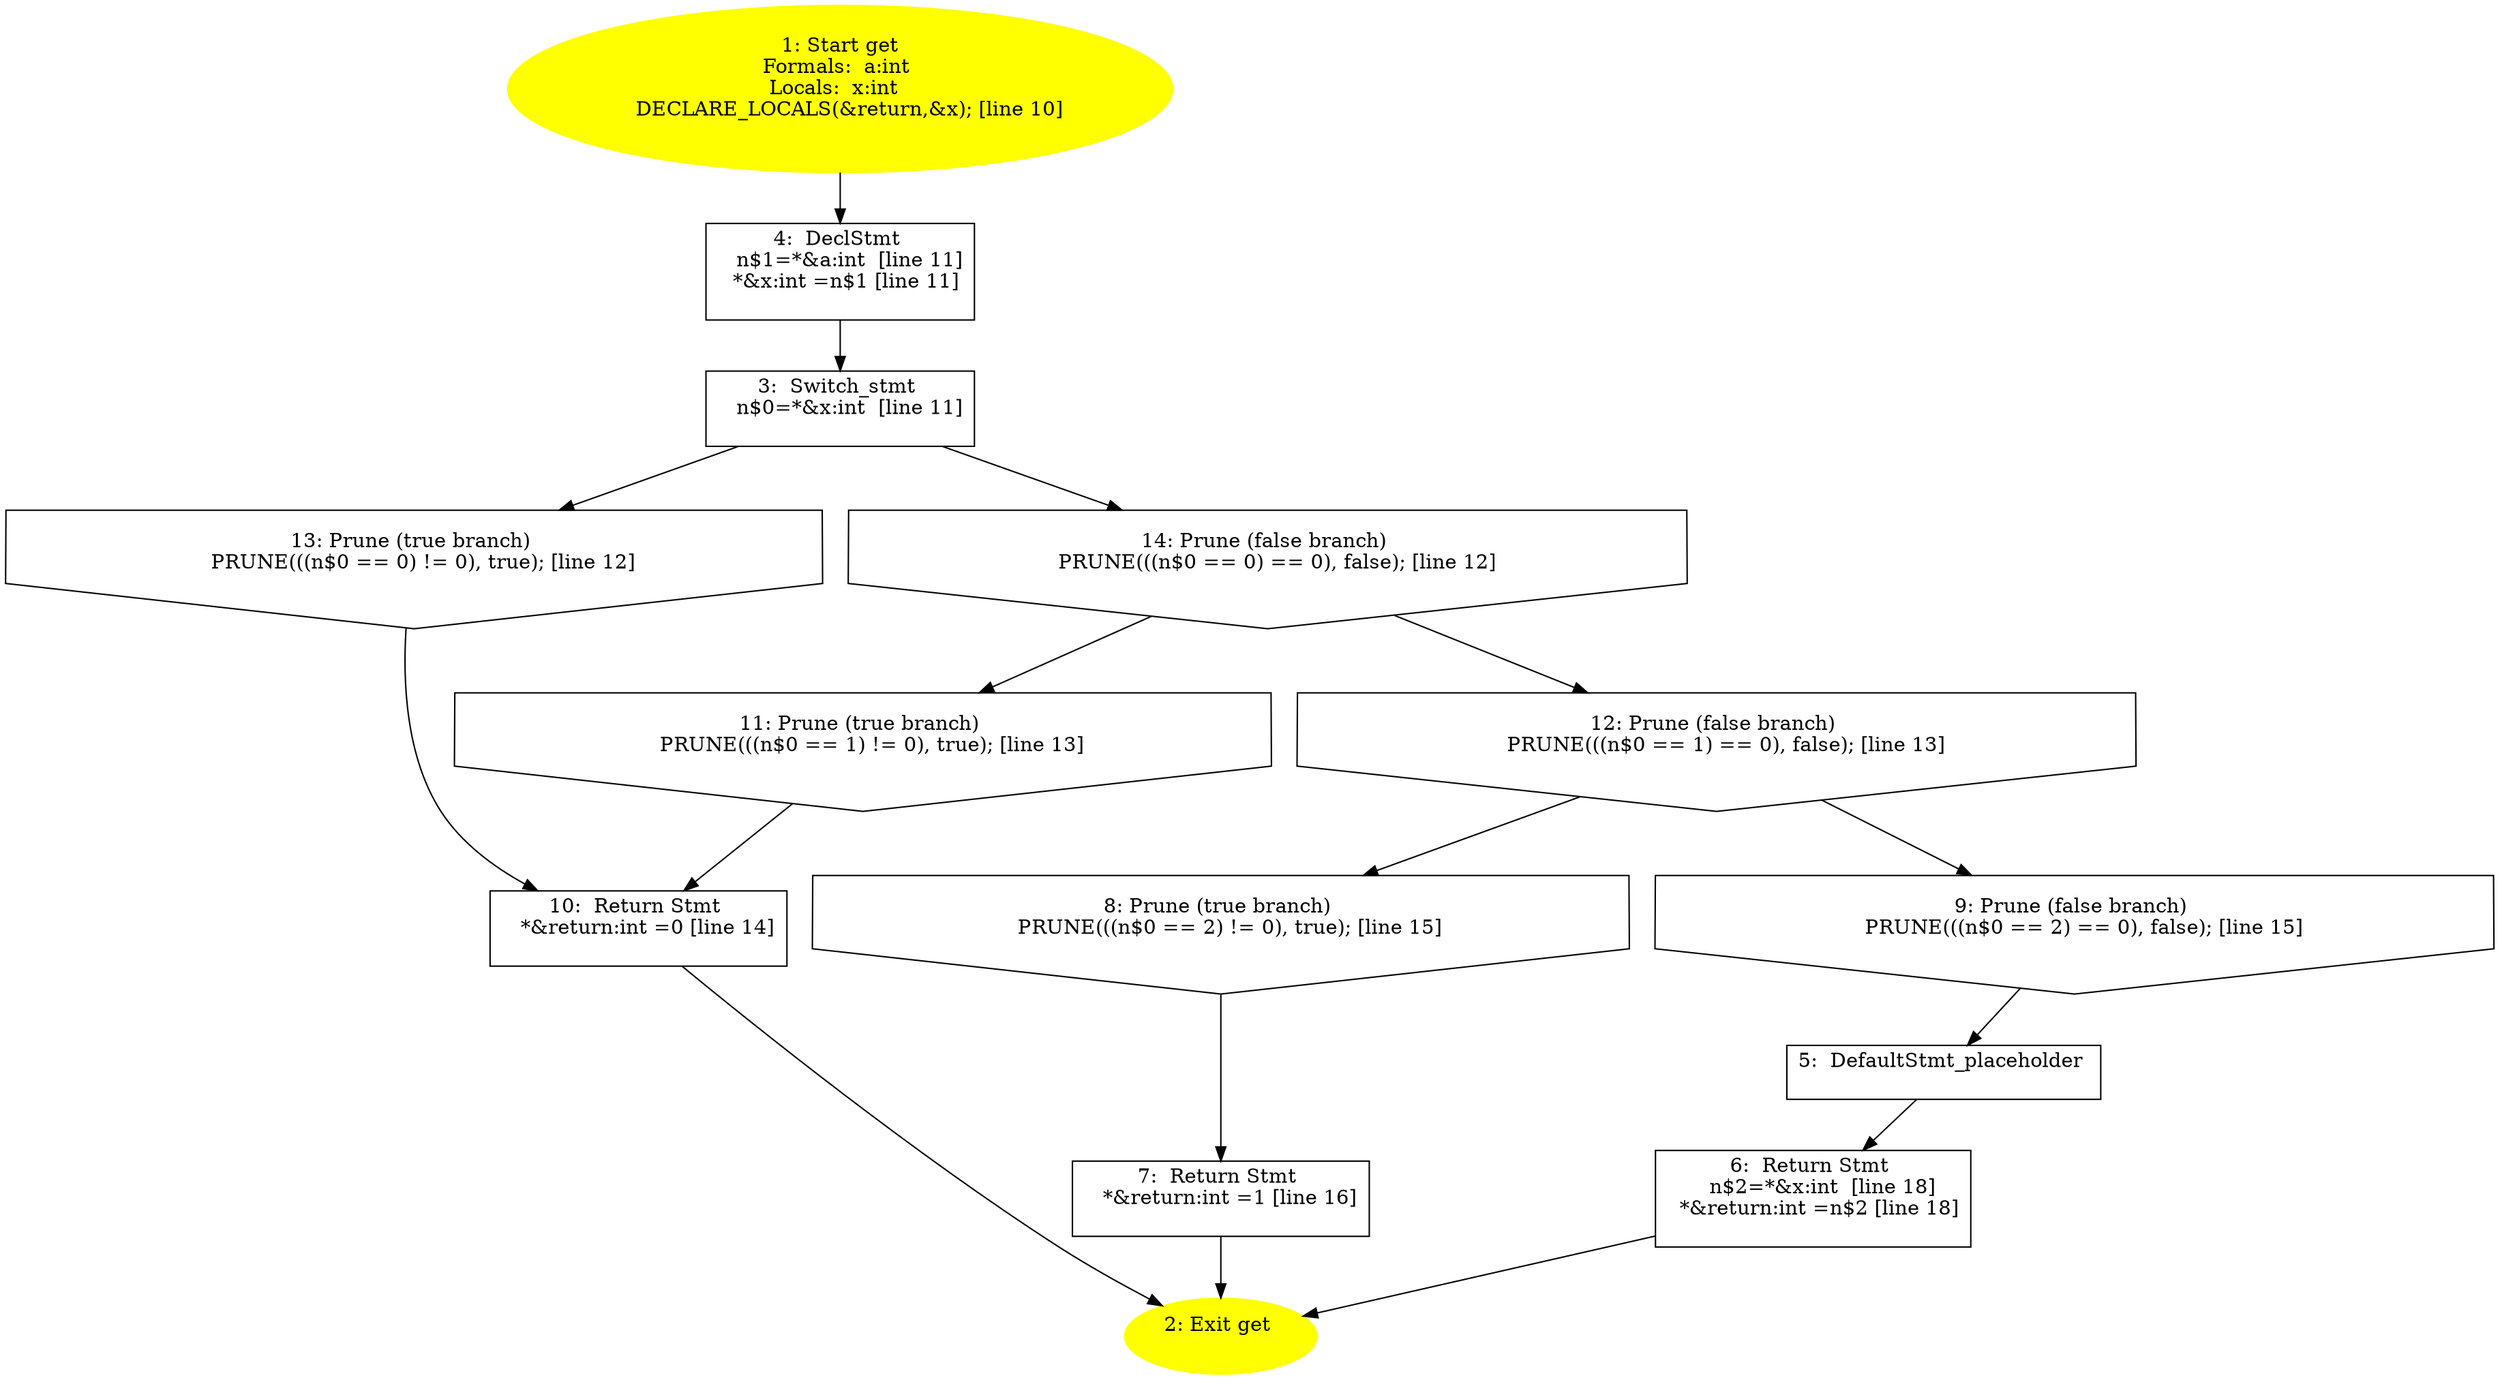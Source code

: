 /* @generated */
digraph iCFG {
"get{d41d8cd98f00b204e9800998ecf8427e_Z3geti}.8cd0af0488b8cbd5cb98cee6e58d9997_14" [label="14: Prune (false branch) \n   PRUNE(((n$0 == 0) == 0), false); [line 12]\n " shape="invhouse"]
	

	 "get{d41d8cd98f00b204e9800998ecf8427e_Z3geti}.8cd0af0488b8cbd5cb98cee6e58d9997_14" -> "get{d41d8cd98f00b204e9800998ecf8427e_Z3geti}.8cd0af0488b8cbd5cb98cee6e58d9997_11" ;
	 "get{d41d8cd98f00b204e9800998ecf8427e_Z3geti}.8cd0af0488b8cbd5cb98cee6e58d9997_14" -> "get{d41d8cd98f00b204e9800998ecf8427e_Z3geti}.8cd0af0488b8cbd5cb98cee6e58d9997_12" ;
"get{d41d8cd98f00b204e9800998ecf8427e_Z3geti}.8cd0af0488b8cbd5cb98cee6e58d9997_13" [label="13: Prune (true branch) \n   PRUNE(((n$0 == 0) != 0), true); [line 12]\n " shape="invhouse"]
	

	 "get{d41d8cd98f00b204e9800998ecf8427e_Z3geti}.8cd0af0488b8cbd5cb98cee6e58d9997_13" -> "get{d41d8cd98f00b204e9800998ecf8427e_Z3geti}.8cd0af0488b8cbd5cb98cee6e58d9997_10" ;
"get{d41d8cd98f00b204e9800998ecf8427e_Z3geti}.8cd0af0488b8cbd5cb98cee6e58d9997_12" [label="12: Prune (false branch) \n   PRUNE(((n$0 == 1) == 0), false); [line 13]\n " shape="invhouse"]
	

	 "get{d41d8cd98f00b204e9800998ecf8427e_Z3geti}.8cd0af0488b8cbd5cb98cee6e58d9997_12" -> "get{d41d8cd98f00b204e9800998ecf8427e_Z3geti}.8cd0af0488b8cbd5cb98cee6e58d9997_8" ;
	 "get{d41d8cd98f00b204e9800998ecf8427e_Z3geti}.8cd0af0488b8cbd5cb98cee6e58d9997_12" -> "get{d41d8cd98f00b204e9800998ecf8427e_Z3geti}.8cd0af0488b8cbd5cb98cee6e58d9997_9" ;
"get{d41d8cd98f00b204e9800998ecf8427e_Z3geti}.8cd0af0488b8cbd5cb98cee6e58d9997_11" [label="11: Prune (true branch) \n   PRUNE(((n$0 == 1) != 0), true); [line 13]\n " shape="invhouse"]
	

	 "get{d41d8cd98f00b204e9800998ecf8427e_Z3geti}.8cd0af0488b8cbd5cb98cee6e58d9997_11" -> "get{d41d8cd98f00b204e9800998ecf8427e_Z3geti}.8cd0af0488b8cbd5cb98cee6e58d9997_10" ;
"get{d41d8cd98f00b204e9800998ecf8427e_Z3geti}.8cd0af0488b8cbd5cb98cee6e58d9997_10" [label="10:  Return Stmt \n   *&return:int =0 [line 14]\n " shape="box"]
	

	 "get{d41d8cd98f00b204e9800998ecf8427e_Z3geti}.8cd0af0488b8cbd5cb98cee6e58d9997_10" -> "get{d41d8cd98f00b204e9800998ecf8427e_Z3geti}.8cd0af0488b8cbd5cb98cee6e58d9997_2" ;
"get{d41d8cd98f00b204e9800998ecf8427e_Z3geti}.8cd0af0488b8cbd5cb98cee6e58d9997_9" [label="9: Prune (false branch) \n   PRUNE(((n$0 == 2) == 0), false); [line 15]\n " shape="invhouse"]
	

	 "get{d41d8cd98f00b204e9800998ecf8427e_Z3geti}.8cd0af0488b8cbd5cb98cee6e58d9997_9" -> "get{d41d8cd98f00b204e9800998ecf8427e_Z3geti}.8cd0af0488b8cbd5cb98cee6e58d9997_5" ;
"get{d41d8cd98f00b204e9800998ecf8427e_Z3geti}.8cd0af0488b8cbd5cb98cee6e58d9997_8" [label="8: Prune (true branch) \n   PRUNE(((n$0 == 2) != 0), true); [line 15]\n " shape="invhouse"]
	

	 "get{d41d8cd98f00b204e9800998ecf8427e_Z3geti}.8cd0af0488b8cbd5cb98cee6e58d9997_8" -> "get{d41d8cd98f00b204e9800998ecf8427e_Z3geti}.8cd0af0488b8cbd5cb98cee6e58d9997_7" ;
"get{d41d8cd98f00b204e9800998ecf8427e_Z3geti}.8cd0af0488b8cbd5cb98cee6e58d9997_7" [label="7:  Return Stmt \n   *&return:int =1 [line 16]\n " shape="box"]
	

	 "get{d41d8cd98f00b204e9800998ecf8427e_Z3geti}.8cd0af0488b8cbd5cb98cee6e58d9997_7" -> "get{d41d8cd98f00b204e9800998ecf8427e_Z3geti}.8cd0af0488b8cbd5cb98cee6e58d9997_2" ;
"get{d41d8cd98f00b204e9800998ecf8427e_Z3geti}.8cd0af0488b8cbd5cb98cee6e58d9997_6" [label="6:  Return Stmt \n   n$2=*&x:int  [line 18]\n  *&return:int =n$2 [line 18]\n " shape="box"]
	

	 "get{d41d8cd98f00b204e9800998ecf8427e_Z3geti}.8cd0af0488b8cbd5cb98cee6e58d9997_6" -> "get{d41d8cd98f00b204e9800998ecf8427e_Z3geti}.8cd0af0488b8cbd5cb98cee6e58d9997_2" ;
"get{d41d8cd98f00b204e9800998ecf8427e_Z3geti}.8cd0af0488b8cbd5cb98cee6e58d9997_5" [label="5:  DefaultStmt_placeholder \n  " shape="box"]
	

	 "get{d41d8cd98f00b204e9800998ecf8427e_Z3geti}.8cd0af0488b8cbd5cb98cee6e58d9997_5" -> "get{d41d8cd98f00b204e9800998ecf8427e_Z3geti}.8cd0af0488b8cbd5cb98cee6e58d9997_6" ;
"get{d41d8cd98f00b204e9800998ecf8427e_Z3geti}.8cd0af0488b8cbd5cb98cee6e58d9997_4" [label="4:  DeclStmt \n   n$1=*&a:int  [line 11]\n  *&x:int =n$1 [line 11]\n " shape="box"]
	

	 "get{d41d8cd98f00b204e9800998ecf8427e_Z3geti}.8cd0af0488b8cbd5cb98cee6e58d9997_4" -> "get{d41d8cd98f00b204e9800998ecf8427e_Z3geti}.8cd0af0488b8cbd5cb98cee6e58d9997_3" ;
"get{d41d8cd98f00b204e9800998ecf8427e_Z3geti}.8cd0af0488b8cbd5cb98cee6e58d9997_3" [label="3:  Switch_stmt \n   n$0=*&x:int  [line 11]\n " shape="box"]
	

	 "get{d41d8cd98f00b204e9800998ecf8427e_Z3geti}.8cd0af0488b8cbd5cb98cee6e58d9997_3" -> "get{d41d8cd98f00b204e9800998ecf8427e_Z3geti}.8cd0af0488b8cbd5cb98cee6e58d9997_13" ;
	 "get{d41d8cd98f00b204e9800998ecf8427e_Z3geti}.8cd0af0488b8cbd5cb98cee6e58d9997_3" -> "get{d41d8cd98f00b204e9800998ecf8427e_Z3geti}.8cd0af0488b8cbd5cb98cee6e58d9997_14" ;
"get{d41d8cd98f00b204e9800998ecf8427e_Z3geti}.8cd0af0488b8cbd5cb98cee6e58d9997_2" [label="2: Exit get \n  " color=yellow style=filled]
	

"get{d41d8cd98f00b204e9800998ecf8427e_Z3geti}.8cd0af0488b8cbd5cb98cee6e58d9997_1" [label="1: Start get\nFormals:  a:int \nLocals:  x:int  \n   DECLARE_LOCALS(&return,&x); [line 10]\n " color=yellow style=filled]
	

	 "get{d41d8cd98f00b204e9800998ecf8427e_Z3geti}.8cd0af0488b8cbd5cb98cee6e58d9997_1" -> "get{d41d8cd98f00b204e9800998ecf8427e_Z3geti}.8cd0af0488b8cbd5cb98cee6e58d9997_4" ;
}

